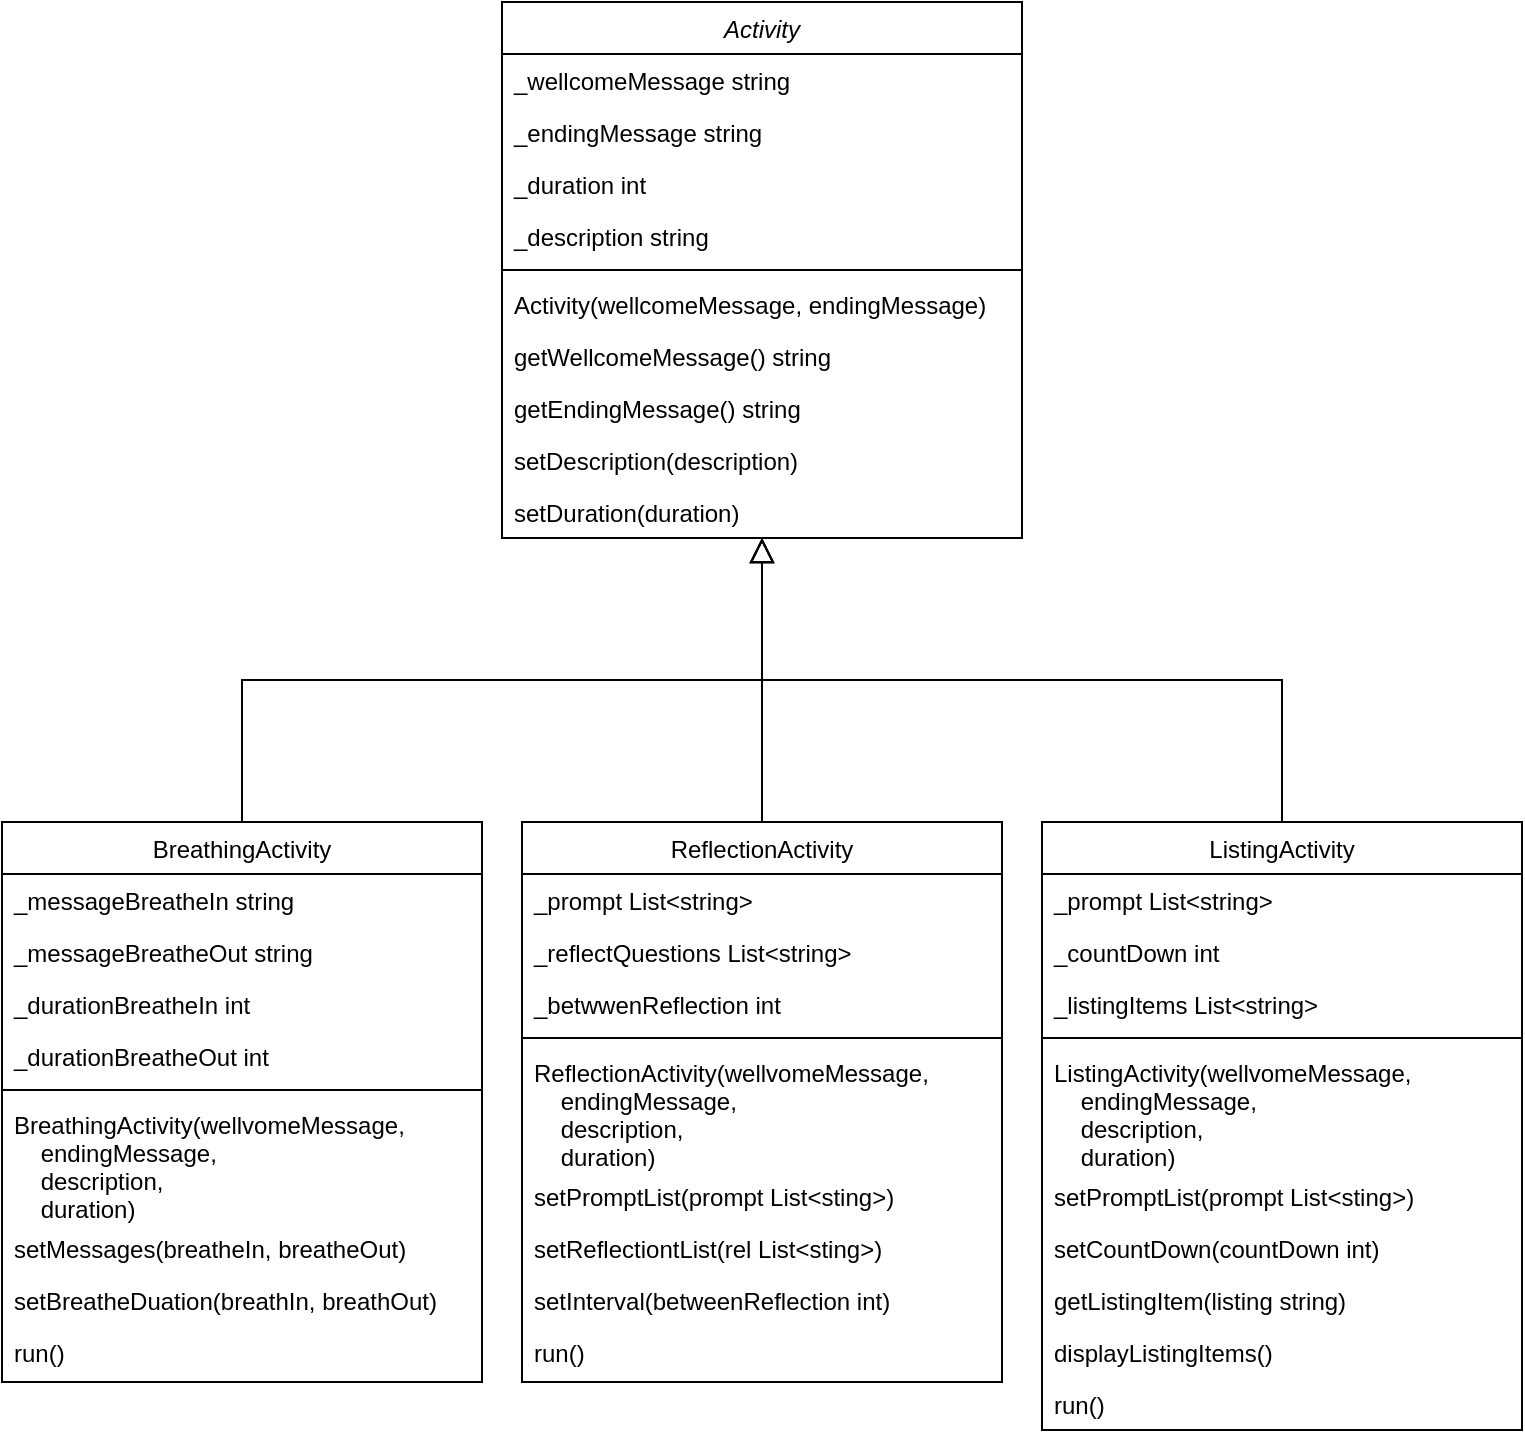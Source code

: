 <mxfile version="21.3.4" type="github">
  <diagram id="C5RBs43oDa-KdzZeNtuy" name="Page-1">
    <mxGraphModel dx="1375" dy="807" grid="1" gridSize="10" guides="1" tooltips="1" connect="1" arrows="1" fold="1" page="1" pageScale="1" pageWidth="827" pageHeight="1169" math="0" shadow="0">
      <root>
        <mxCell id="WIyWlLk6GJQsqaUBKTNV-0" />
        <mxCell id="WIyWlLk6GJQsqaUBKTNV-1" parent="WIyWlLk6GJQsqaUBKTNV-0" />
        <mxCell id="zkfFHV4jXpPFQw0GAbJ--0" value="Activity" style="swimlane;fontStyle=2;align=center;verticalAlign=top;childLayout=stackLayout;horizontal=1;startSize=26;horizontalStack=0;resizeParent=1;resizeLast=0;collapsible=1;marginBottom=0;rounded=0;shadow=0;strokeWidth=1;" parent="WIyWlLk6GJQsqaUBKTNV-1" vertex="1">
          <mxGeometry x="300" y="30" width="260" height="268" as="geometry">
            <mxRectangle x="230" y="140" width="160" height="26" as="alternateBounds" />
          </mxGeometry>
        </mxCell>
        <mxCell id="zkfFHV4jXpPFQw0GAbJ--1" value="_wellcomeMessage string" style="text;align=left;verticalAlign=top;spacingLeft=4;spacingRight=4;overflow=hidden;rotatable=0;points=[[0,0.5],[1,0.5]];portConstraint=eastwest;" parent="zkfFHV4jXpPFQw0GAbJ--0" vertex="1">
          <mxGeometry y="26" width="260" height="26" as="geometry" />
        </mxCell>
        <mxCell id="zkfFHV4jXpPFQw0GAbJ--2" value="_endingMessage string" style="text;align=left;verticalAlign=top;spacingLeft=4;spacingRight=4;overflow=hidden;rotatable=0;points=[[0,0.5],[1,0.5]];portConstraint=eastwest;rounded=0;shadow=0;html=0;" parent="zkfFHV4jXpPFQw0GAbJ--0" vertex="1">
          <mxGeometry y="52" width="260" height="26" as="geometry" />
        </mxCell>
        <mxCell id="avp3jk_hoTGkepReRl9k-2" value="_duration int" style="text;align=left;verticalAlign=top;spacingLeft=4;spacingRight=4;overflow=hidden;rotatable=0;points=[[0,0.5],[1,0.5]];portConstraint=eastwest;rounded=0;shadow=0;html=0;" vertex="1" parent="zkfFHV4jXpPFQw0GAbJ--0">
          <mxGeometry y="78" width="260" height="26" as="geometry" />
        </mxCell>
        <mxCell id="avp3jk_hoTGkepReRl9k-3" value="_description string" style="text;align=left;verticalAlign=top;spacingLeft=4;spacingRight=4;overflow=hidden;rotatable=0;points=[[0,0.5],[1,0.5]];portConstraint=eastwest;rounded=0;shadow=0;html=0;" vertex="1" parent="zkfFHV4jXpPFQw0GAbJ--0">
          <mxGeometry y="104" width="260" height="26" as="geometry" />
        </mxCell>
        <mxCell id="zkfFHV4jXpPFQw0GAbJ--4" value="" style="line;html=1;strokeWidth=1;align=left;verticalAlign=middle;spacingTop=-1;spacingLeft=3;spacingRight=3;rotatable=0;labelPosition=right;points=[];portConstraint=eastwest;" parent="zkfFHV4jXpPFQw0GAbJ--0" vertex="1">
          <mxGeometry y="130" width="260" height="8" as="geometry" />
        </mxCell>
        <mxCell id="zkfFHV4jXpPFQw0GAbJ--5" value="Activity(wellcomeMessage, endingMessage)" style="text;align=left;verticalAlign=top;spacingLeft=4;spacingRight=4;overflow=hidden;rotatable=0;points=[[0,0.5],[1,0.5]];portConstraint=eastwest;" parent="zkfFHV4jXpPFQw0GAbJ--0" vertex="1">
          <mxGeometry y="138" width="260" height="26" as="geometry" />
        </mxCell>
        <mxCell id="avp3jk_hoTGkepReRl9k-0" value="getWellcomeMessage() string" style="text;align=left;verticalAlign=top;spacingLeft=4;spacingRight=4;overflow=hidden;rotatable=0;points=[[0,0.5],[1,0.5]];portConstraint=eastwest;" vertex="1" parent="zkfFHV4jXpPFQw0GAbJ--0">
          <mxGeometry y="164" width="260" height="26" as="geometry" />
        </mxCell>
        <mxCell id="avp3jk_hoTGkepReRl9k-1" value="getEndingMessage() string" style="text;align=left;verticalAlign=top;spacingLeft=4;spacingRight=4;overflow=hidden;rotatable=0;points=[[0,0.5],[1,0.5]];portConstraint=eastwest;" vertex="1" parent="zkfFHV4jXpPFQw0GAbJ--0">
          <mxGeometry y="190" width="260" height="26" as="geometry" />
        </mxCell>
        <mxCell id="zkfFHV4jXpPFQw0GAbJ--11" value="setDescription(description)" style="text;align=left;verticalAlign=top;spacingLeft=4;spacingRight=4;overflow=hidden;rotatable=0;points=[[0,0.5],[1,0.5]];portConstraint=eastwest;" parent="zkfFHV4jXpPFQw0GAbJ--0" vertex="1">
          <mxGeometry y="216" width="260" height="26" as="geometry" />
        </mxCell>
        <mxCell id="avp3jk_hoTGkepReRl9k-4" value="setDuration(duration)" style="text;align=left;verticalAlign=top;spacingLeft=4;spacingRight=4;overflow=hidden;rotatable=0;points=[[0,0.5],[1,0.5]];portConstraint=eastwest;" vertex="1" parent="zkfFHV4jXpPFQw0GAbJ--0">
          <mxGeometry y="242" width="260" height="26" as="geometry" />
        </mxCell>
        <mxCell id="zkfFHV4jXpPFQw0GAbJ--6" value="BreathingActivity" style="swimlane;fontStyle=0;align=center;verticalAlign=top;childLayout=stackLayout;horizontal=1;startSize=26;horizontalStack=0;resizeParent=1;resizeLast=0;collapsible=1;marginBottom=0;rounded=0;shadow=0;strokeWidth=1;" parent="WIyWlLk6GJQsqaUBKTNV-1" vertex="1">
          <mxGeometry x="50" y="440" width="240" height="280" as="geometry">
            <mxRectangle x="130" y="380" width="160" height="26" as="alternateBounds" />
          </mxGeometry>
        </mxCell>
        <mxCell id="zkfFHV4jXpPFQw0GAbJ--7" value="_messageBreatheIn string" style="text;align=left;verticalAlign=top;spacingLeft=4;spacingRight=4;overflow=hidden;rotatable=0;points=[[0,0.5],[1,0.5]];portConstraint=eastwest;" parent="zkfFHV4jXpPFQw0GAbJ--6" vertex="1">
          <mxGeometry y="26" width="240" height="26" as="geometry" />
        </mxCell>
        <mxCell id="avp3jk_hoTGkepReRl9k-8" value="_messageBreatheOut string" style="text;align=left;verticalAlign=top;spacingLeft=4;spacingRight=4;overflow=hidden;rotatable=0;points=[[0,0.5],[1,0.5]];portConstraint=eastwest;" vertex="1" parent="zkfFHV4jXpPFQw0GAbJ--6">
          <mxGeometry y="52" width="240" height="26" as="geometry" />
        </mxCell>
        <mxCell id="avp3jk_hoTGkepReRl9k-7" value="_durationBreatheIn int" style="text;align=left;verticalAlign=top;spacingLeft=4;spacingRight=4;overflow=hidden;rotatable=0;points=[[0,0.5],[1,0.5]];portConstraint=eastwest;" vertex="1" parent="zkfFHV4jXpPFQw0GAbJ--6">
          <mxGeometry y="78" width="240" height="26" as="geometry" />
        </mxCell>
        <mxCell id="avp3jk_hoTGkepReRl9k-9" value="_durationBreatheOut int" style="text;align=left;verticalAlign=top;spacingLeft=4;spacingRight=4;overflow=hidden;rotatable=0;points=[[0,0.5],[1,0.5]];portConstraint=eastwest;" vertex="1" parent="zkfFHV4jXpPFQw0GAbJ--6">
          <mxGeometry y="104" width="240" height="26" as="geometry" />
        </mxCell>
        <mxCell id="zkfFHV4jXpPFQw0GAbJ--9" value="" style="line;html=1;strokeWidth=1;align=left;verticalAlign=middle;spacingTop=-1;spacingLeft=3;spacingRight=3;rotatable=0;labelPosition=right;points=[];portConstraint=eastwest;" parent="zkfFHV4jXpPFQw0GAbJ--6" vertex="1">
          <mxGeometry y="130" width="240" height="8" as="geometry" />
        </mxCell>
        <mxCell id="avp3jk_hoTGkepReRl9k-5" value="BreathingActivity(wellvomeMessage,&#xa;    endingMessage,&#xa;    description,&#xa;    duration)" style="text;align=left;verticalAlign=top;spacingLeft=4;spacingRight=4;overflow=hidden;rotatable=0;points=[[0,0.5],[1,0.5]];portConstraint=eastwest;" vertex="1" parent="zkfFHV4jXpPFQw0GAbJ--6">
          <mxGeometry y="138" width="240" height="62" as="geometry" />
        </mxCell>
        <mxCell id="avp3jk_hoTGkepReRl9k-10" value="setMessages(breatheIn, breatheOut)" style="text;align=left;verticalAlign=top;spacingLeft=4;spacingRight=4;overflow=hidden;rotatable=0;points=[[0,0.5],[1,0.5]];portConstraint=eastwest;" vertex="1" parent="zkfFHV4jXpPFQw0GAbJ--6">
          <mxGeometry y="200" width="240" height="26" as="geometry" />
        </mxCell>
        <mxCell id="avp3jk_hoTGkepReRl9k-12" value="setBreatheDuation(breathIn, breathOut)" style="text;align=left;verticalAlign=top;spacingLeft=4;spacingRight=4;overflow=hidden;rotatable=0;points=[[0,0.5],[1,0.5]];portConstraint=eastwest;" vertex="1" parent="zkfFHV4jXpPFQw0GAbJ--6">
          <mxGeometry y="226" width="240" height="26" as="geometry" />
        </mxCell>
        <mxCell id="avp3jk_hoTGkepReRl9k-11" value="run()" style="text;align=left;verticalAlign=top;spacingLeft=4;spacingRight=4;overflow=hidden;rotatable=0;points=[[0,0.5],[1,0.5]];portConstraint=eastwest;" vertex="1" parent="zkfFHV4jXpPFQw0GAbJ--6">
          <mxGeometry y="252" width="240" height="26" as="geometry" />
        </mxCell>
        <mxCell id="zkfFHV4jXpPFQw0GAbJ--12" value="" style="endArrow=block;endSize=10;endFill=0;shadow=0;strokeWidth=1;rounded=0;edgeStyle=elbowEdgeStyle;elbow=vertical;" parent="WIyWlLk6GJQsqaUBKTNV-1" source="zkfFHV4jXpPFQw0GAbJ--6" target="zkfFHV4jXpPFQw0GAbJ--0" edge="1">
          <mxGeometry width="160" relative="1" as="geometry">
            <mxPoint x="200" y="153" as="sourcePoint" />
            <mxPoint x="200" y="153" as="targetPoint" />
          </mxGeometry>
        </mxCell>
        <mxCell id="zkfFHV4jXpPFQw0GAbJ--16" value="" style="endArrow=block;endSize=10;endFill=0;shadow=0;strokeWidth=1;rounded=0;edgeStyle=elbowEdgeStyle;elbow=vertical;exitX=0.5;exitY=0;exitDx=0;exitDy=0;" parent="WIyWlLk6GJQsqaUBKTNV-1" source="avp3jk_hoTGkepReRl9k-13" target="avp3jk_hoTGkepReRl9k-4" edge="1">
          <mxGeometry width="160" relative="1" as="geometry">
            <mxPoint x="520" y="520" as="sourcePoint" />
            <mxPoint x="210" y="350" as="targetPoint" />
          </mxGeometry>
        </mxCell>
        <mxCell id="avp3jk_hoTGkepReRl9k-13" value="ReflectionActivity" style="swimlane;fontStyle=0;align=center;verticalAlign=top;childLayout=stackLayout;horizontal=1;startSize=26;horizontalStack=0;resizeParent=1;resizeLast=0;collapsible=1;marginBottom=0;rounded=0;shadow=0;strokeWidth=1;" vertex="1" parent="WIyWlLk6GJQsqaUBKTNV-1">
          <mxGeometry x="310" y="440" width="240" height="280" as="geometry">
            <mxRectangle x="130" y="380" width="160" height="26" as="alternateBounds" />
          </mxGeometry>
        </mxCell>
        <mxCell id="avp3jk_hoTGkepReRl9k-14" value="_prompt List&lt;string&gt;" style="text;align=left;verticalAlign=top;spacingLeft=4;spacingRight=4;overflow=hidden;rotatable=0;points=[[0,0.5],[1,0.5]];portConstraint=eastwest;" vertex="1" parent="avp3jk_hoTGkepReRl9k-13">
          <mxGeometry y="26" width="240" height="26" as="geometry" />
        </mxCell>
        <mxCell id="avp3jk_hoTGkepReRl9k-36" value="_reflectQuestions List&lt;string&gt;" style="text;align=left;verticalAlign=top;spacingLeft=4;spacingRight=4;overflow=hidden;rotatable=0;points=[[0,0.5],[1,0.5]];portConstraint=eastwest;" vertex="1" parent="avp3jk_hoTGkepReRl9k-13">
          <mxGeometry y="52" width="240" height="26" as="geometry" />
        </mxCell>
        <mxCell id="avp3jk_hoTGkepReRl9k-46" value="_betwwenReflection int" style="text;align=left;verticalAlign=top;spacingLeft=4;spacingRight=4;overflow=hidden;rotatable=0;points=[[0,0.5],[1,0.5]];portConstraint=eastwest;" vertex="1" parent="avp3jk_hoTGkepReRl9k-13">
          <mxGeometry y="78" width="240" height="26" as="geometry" />
        </mxCell>
        <mxCell id="avp3jk_hoTGkepReRl9k-18" value="" style="line;html=1;strokeWidth=1;align=left;verticalAlign=middle;spacingTop=-1;spacingLeft=3;spacingRight=3;rotatable=0;labelPosition=right;points=[];portConstraint=eastwest;" vertex="1" parent="avp3jk_hoTGkepReRl9k-13">
          <mxGeometry y="104" width="240" height="8" as="geometry" />
        </mxCell>
        <mxCell id="avp3jk_hoTGkepReRl9k-19" value="ReflectionActivity(wellvomeMessage,&#xa;    endingMessage,&#xa;    description,&#xa;    duration)" style="text;align=left;verticalAlign=top;spacingLeft=4;spacingRight=4;overflow=hidden;rotatable=0;points=[[0,0.5],[1,0.5]];portConstraint=eastwest;" vertex="1" parent="avp3jk_hoTGkepReRl9k-13">
          <mxGeometry y="112" width="240" height="62" as="geometry" />
        </mxCell>
        <mxCell id="avp3jk_hoTGkepReRl9k-20" value="setPromptList(prompt List&lt;sting&gt;)" style="text;align=left;verticalAlign=top;spacingLeft=4;spacingRight=4;overflow=hidden;rotatable=0;points=[[0,0.5],[1,0.5]];portConstraint=eastwest;" vertex="1" parent="avp3jk_hoTGkepReRl9k-13">
          <mxGeometry y="174" width="240" height="26" as="geometry" />
        </mxCell>
        <mxCell id="avp3jk_hoTGkepReRl9k-37" value="setReflectiontList(rel List&lt;sting&gt;)" style="text;align=left;verticalAlign=top;spacingLeft=4;spacingRight=4;overflow=hidden;rotatable=0;points=[[0,0.5],[1,0.5]];portConstraint=eastwest;" vertex="1" parent="avp3jk_hoTGkepReRl9k-13">
          <mxGeometry y="200" width="240" height="26" as="geometry" />
        </mxCell>
        <mxCell id="avp3jk_hoTGkepReRl9k-45" value="setInterval(betweenReflection int)" style="text;align=left;verticalAlign=top;spacingLeft=4;spacingRight=4;overflow=hidden;rotatable=0;points=[[0,0.5],[1,0.5]];portConstraint=eastwest;" vertex="1" parent="avp3jk_hoTGkepReRl9k-13">
          <mxGeometry y="226" width="240" height="26" as="geometry" />
        </mxCell>
        <mxCell id="avp3jk_hoTGkepReRl9k-47" value="run()" style="text;align=left;verticalAlign=top;spacingLeft=4;spacingRight=4;overflow=hidden;rotatable=0;points=[[0,0.5],[1,0.5]];portConstraint=eastwest;" vertex="1" parent="avp3jk_hoTGkepReRl9k-13">
          <mxGeometry y="252" width="240" height="26" as="geometry" />
        </mxCell>
        <mxCell id="avp3jk_hoTGkepReRl9k-35" style="edgeStyle=elbowEdgeStyle;rounded=0;orthogonalLoop=1;jettySize=auto;html=1;exitX=0.5;exitY=0;exitDx=0;exitDy=0;endArrow=block;endFill=0;elbow=vertical;endSize=10;" edge="1" parent="WIyWlLk6GJQsqaUBKTNV-1" source="avp3jk_hoTGkepReRl9k-23" target="avp3jk_hoTGkepReRl9k-4">
          <mxGeometry relative="1" as="geometry">
            <mxPoint x="500" y="390" as="targetPoint" />
          </mxGeometry>
        </mxCell>
        <mxCell id="avp3jk_hoTGkepReRl9k-23" value="ListingActivity" style="swimlane;fontStyle=0;align=center;verticalAlign=top;childLayout=stackLayout;horizontal=1;startSize=26;horizontalStack=0;resizeParent=1;resizeLast=0;collapsible=1;marginBottom=0;rounded=0;shadow=0;strokeWidth=1;" vertex="1" parent="WIyWlLk6GJQsqaUBKTNV-1">
          <mxGeometry x="570" y="440" width="240" height="304" as="geometry">
            <mxRectangle x="130" y="380" width="160" height="26" as="alternateBounds" />
          </mxGeometry>
        </mxCell>
        <mxCell id="avp3jk_hoTGkepReRl9k-24" value="_prompt List&lt;string&gt;" style="text;align=left;verticalAlign=top;spacingLeft=4;spacingRight=4;overflow=hidden;rotatable=0;points=[[0,0.5],[1,0.5]];portConstraint=eastwest;" vertex="1" parent="avp3jk_hoTGkepReRl9k-23">
          <mxGeometry y="26" width="240" height="26" as="geometry" />
        </mxCell>
        <mxCell id="avp3jk_hoTGkepReRl9k-25" value="_countDown int" style="text;align=left;verticalAlign=top;spacingLeft=4;spacingRight=4;overflow=hidden;rotatable=0;points=[[0,0.5],[1,0.5]];portConstraint=eastwest;" vertex="1" parent="avp3jk_hoTGkepReRl9k-23">
          <mxGeometry y="52" width="240" height="26" as="geometry" />
        </mxCell>
        <mxCell id="avp3jk_hoTGkepReRl9k-26" value="_listingItems List&lt;string&gt;" style="text;align=left;verticalAlign=top;spacingLeft=4;spacingRight=4;overflow=hidden;rotatable=0;points=[[0,0.5],[1,0.5]];portConstraint=eastwest;" vertex="1" parent="avp3jk_hoTGkepReRl9k-23">
          <mxGeometry y="78" width="240" height="26" as="geometry" />
        </mxCell>
        <mxCell id="avp3jk_hoTGkepReRl9k-28" value="" style="line;html=1;strokeWidth=1;align=left;verticalAlign=middle;spacingTop=-1;spacingLeft=3;spacingRight=3;rotatable=0;labelPosition=right;points=[];portConstraint=eastwest;" vertex="1" parent="avp3jk_hoTGkepReRl9k-23">
          <mxGeometry y="104" width="240" height="8" as="geometry" />
        </mxCell>
        <mxCell id="avp3jk_hoTGkepReRl9k-29" value="ListingActivity(wellvomeMessage,&#xa;    endingMessage,&#xa;    description,&#xa;    duration)" style="text;align=left;verticalAlign=top;spacingLeft=4;spacingRight=4;overflow=hidden;rotatable=0;points=[[0,0.5],[1,0.5]];portConstraint=eastwest;" vertex="1" parent="avp3jk_hoTGkepReRl9k-23">
          <mxGeometry y="112" width="240" height="62" as="geometry" />
        </mxCell>
        <mxCell id="avp3jk_hoTGkepReRl9k-30" value="setPromptList(prompt List&lt;sting&gt;)" style="text;align=left;verticalAlign=top;spacingLeft=4;spacingRight=4;overflow=hidden;rotatable=0;points=[[0,0.5],[1,0.5]];portConstraint=eastwest;" vertex="1" parent="avp3jk_hoTGkepReRl9k-23">
          <mxGeometry y="174" width="240" height="26" as="geometry" />
        </mxCell>
        <mxCell id="avp3jk_hoTGkepReRl9k-31" value="setCountDown(countDown int)" style="text;align=left;verticalAlign=top;spacingLeft=4;spacingRight=4;overflow=hidden;rotatable=0;points=[[0,0.5],[1,0.5]];portConstraint=eastwest;" vertex="1" parent="avp3jk_hoTGkepReRl9k-23">
          <mxGeometry y="200" width="240" height="26" as="geometry" />
        </mxCell>
        <mxCell id="avp3jk_hoTGkepReRl9k-32" value="getListingItem(listing string)" style="text;align=left;verticalAlign=top;spacingLeft=4;spacingRight=4;overflow=hidden;rotatable=0;points=[[0,0.5],[1,0.5]];portConstraint=eastwest;" vertex="1" parent="avp3jk_hoTGkepReRl9k-23">
          <mxGeometry y="226" width="240" height="26" as="geometry" />
        </mxCell>
        <mxCell id="avp3jk_hoTGkepReRl9k-49" value="displayListingItems()" style="text;align=left;verticalAlign=top;spacingLeft=4;spacingRight=4;overflow=hidden;rotatable=0;points=[[0,0.5],[1,0.5]];portConstraint=eastwest;" vertex="1" parent="avp3jk_hoTGkepReRl9k-23">
          <mxGeometry y="252" width="240" height="26" as="geometry" />
        </mxCell>
        <mxCell id="avp3jk_hoTGkepReRl9k-48" value="run()" style="text;align=left;verticalAlign=top;spacingLeft=4;spacingRight=4;overflow=hidden;rotatable=0;points=[[0,0.5],[1,0.5]];portConstraint=eastwest;" vertex="1" parent="avp3jk_hoTGkepReRl9k-23">
          <mxGeometry y="278" width="240" height="26" as="geometry" />
        </mxCell>
      </root>
    </mxGraphModel>
  </diagram>
</mxfile>
